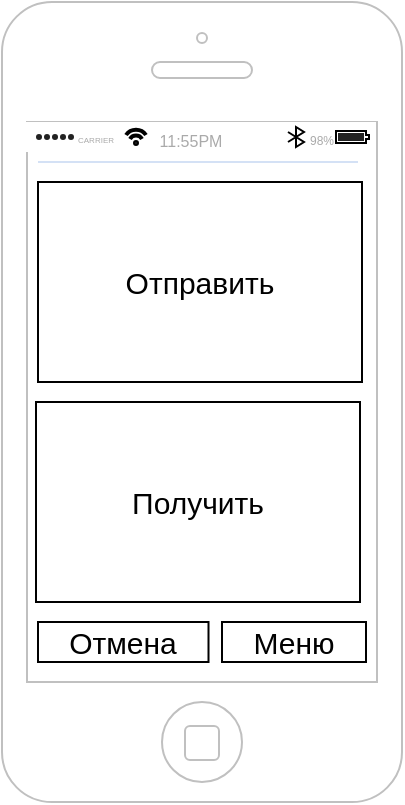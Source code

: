 <mxfile version="13.7.3" type="device"><diagram id="hS-akLZZ0Wz-isKbgtVU" name="Страница 1"><mxGraphModel dx="813" dy="470" grid="1" gridSize="10" guides="1" tooltips="1" connect="1" arrows="1" fold="1" page="1" pageScale="1" pageWidth="827" pageHeight="1169" math="0" shadow="0"><root><mxCell id="0"/><mxCell id="1" parent="0"/><mxCell id="qdhjCLGriOFvW7uCLRl--1" value="" style="html=1;verticalLabelPosition=bottom;labelBackgroundColor=#ffffff;verticalAlign=top;shadow=0;dashed=0;strokeWidth=1;shape=mxgraph.ios7.misc.iphone;fillColor=#ffffff;strokeColor=#c0c0c0;" vertex="1" parent="1"><mxGeometry x="120" y="120" width="200" height="400" as="geometry"/></mxCell><mxCell id="qdhjCLGriOFvW7uCLRl--2" value="" style="html=1;strokeWidth=1;shadow=0;dashed=0;shape=mxgraph.ios7ui.appBar;fillColor=#ffffff;gradientColor=none;" vertex="1" parent="1"><mxGeometry x="132" y="180" width="175" height="15" as="geometry"/></mxCell><mxCell id="qdhjCLGriOFvW7uCLRl--3" value="CARRIER" style="shape=rect;align=left;fontSize=8;spacingLeft=24;fontSize=4;fontColor=#aaaaaa;strokeColor=none;fillColor=none;spacingTop=4;" vertex="1" parent="qdhjCLGriOFvW7uCLRl--2"><mxGeometry y="0.5" width="50" height="13" relative="1" as="geometry"><mxPoint y="-6.5" as="offset"/></mxGeometry></mxCell><mxCell id="qdhjCLGriOFvW7uCLRl--4" value="11:55PM" style="shape=rect;fontSize=8;fontColor=#aaaaaa;strokeColor=none;fillColor=none;spacingTop=4;" vertex="1" parent="qdhjCLGriOFvW7uCLRl--2"><mxGeometry x="0.5" y="0.5" width="50" height="13" relative="1" as="geometry"><mxPoint x="-30" y="-6.5" as="offset"/></mxGeometry></mxCell><mxCell id="qdhjCLGriOFvW7uCLRl--5" value="98%" style="shape=rect;align=right;fontSize=8;spacingRight=19;fontSize=6;fontColor=#aaaaaa;strokeColor=none;fillColor=none;spacingTop=4;" vertex="1" parent="qdhjCLGriOFvW7uCLRl--2"><mxGeometry x="1" y="0.5" width="45" height="13" relative="1" as="geometry"><mxPoint x="-45" y="-6.5" as="offset"/></mxGeometry></mxCell><mxCell id="qdhjCLGriOFvW7uCLRl--39" value="" style="line;strokeWidth=1;html=1;fillColor=none;fontSize=14;fontColor=#007FFF;strokeColor=#D4E1F5;" vertex="1" parent="1"><mxGeometry x="138" y="195" width="160" height="10" as="geometry"/></mxCell><mxCell id="qdhjCLGriOFvW7uCLRl--52" value="Отмена" style="rounded=0;whiteSpace=wrap;html=1;fontSize=15;align=center;" vertex="1" parent="1"><mxGeometry x="138" y="430" width="85.25" height="20" as="geometry"/></mxCell><mxCell id="qdhjCLGriOFvW7uCLRl--55" value="Меню" style="rounded=0;whiteSpace=wrap;html=1;fontSize=15;align=center;" vertex="1" parent="1"><mxGeometry x="230" y="430" width="72" height="20" as="geometry"/></mxCell><mxCell id="qdhjCLGriOFvW7uCLRl--58" value="Отправить" style="rounded=0;whiteSpace=wrap;html=1;fontSize=15;align=center;" vertex="1" parent="1"><mxGeometry x="138" y="210" width="162" height="100" as="geometry"/></mxCell><mxCell id="qdhjCLGriOFvW7uCLRl--59" value="Получить" style="rounded=0;whiteSpace=wrap;html=1;fontSize=15;align=center;" vertex="1" parent="1"><mxGeometry x="137" y="320" width="162" height="100" as="geometry"/></mxCell></root></mxGraphModel></diagram></mxfile>